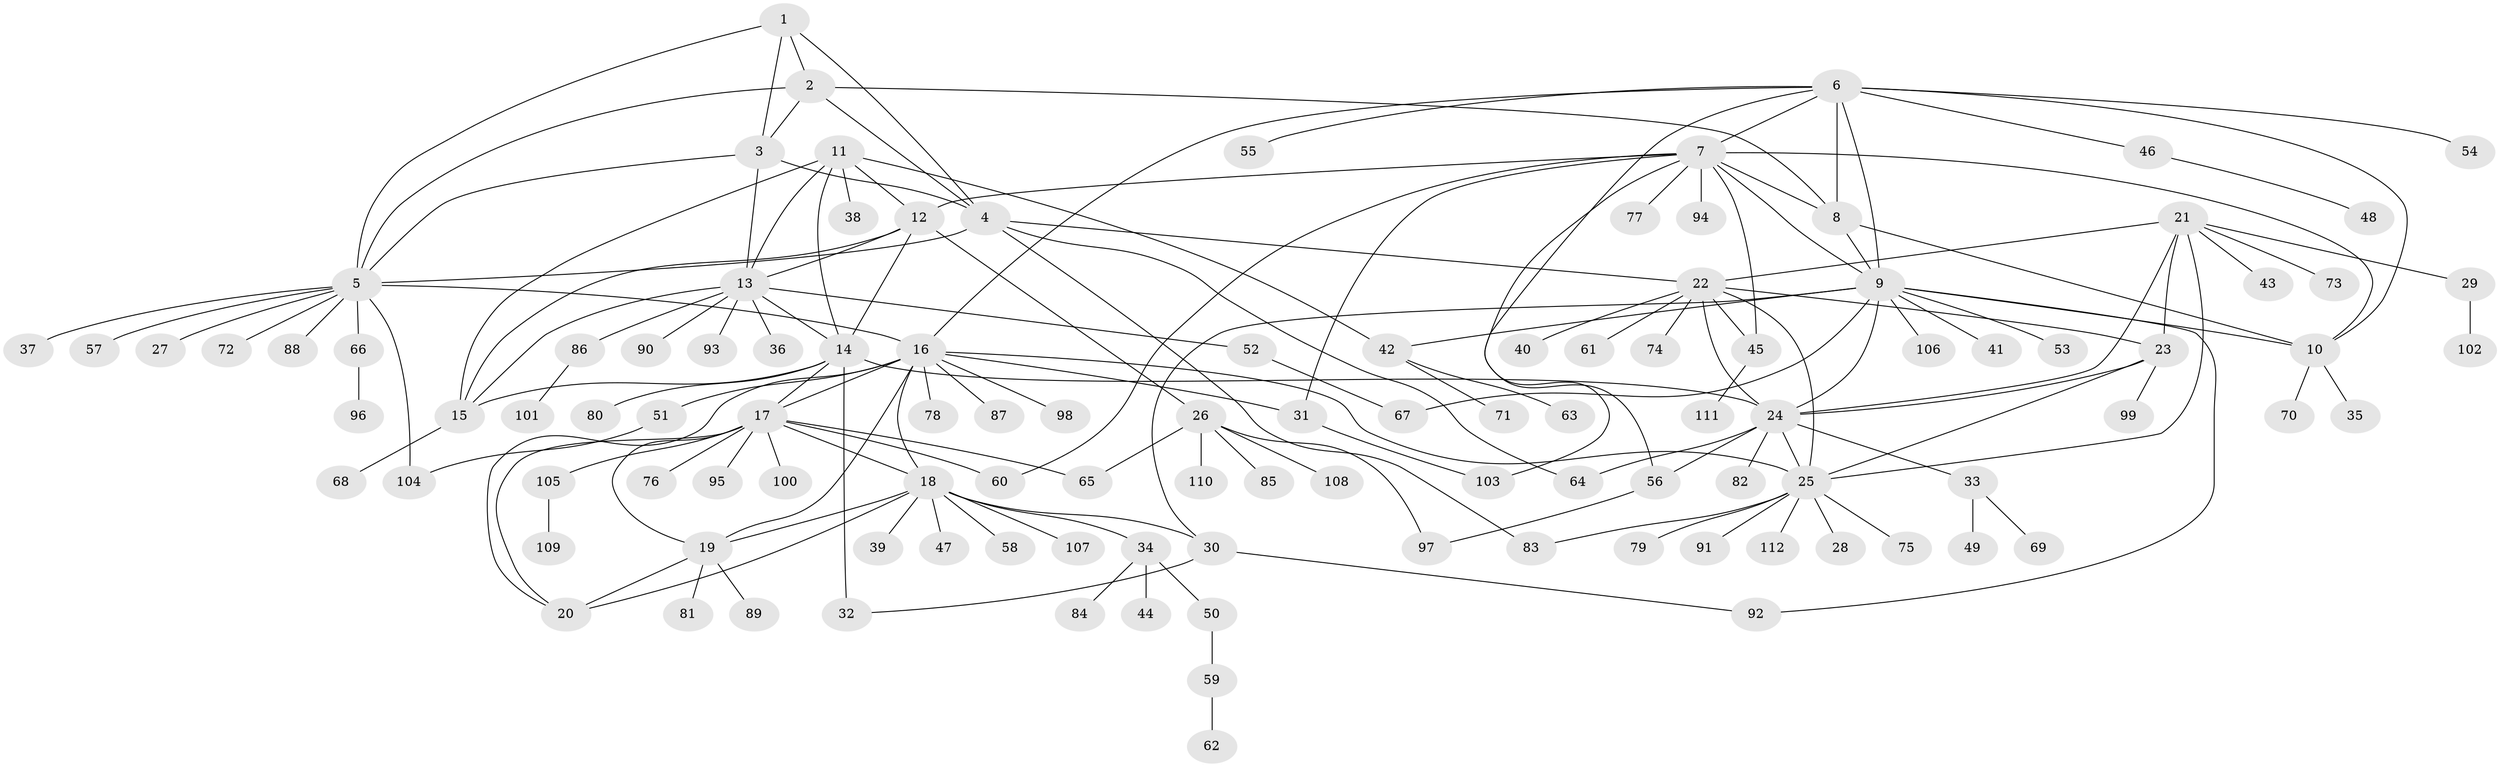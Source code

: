 // coarse degree distribution, {4: 0.07352941176470588, 5: 0.04411764705882353, 9: 0.04411764705882353, 6: 0.04411764705882353, 10: 0.014705882352941176, 1: 0.45588235294117646, 8: 0.058823529411764705, 3: 0.058823529411764705, 2: 0.16176470588235295, 7: 0.029411764705882353, 13: 0.014705882352941176}
// Generated by graph-tools (version 1.1) at 2025/37/03/04/25 23:37:46]
// undirected, 112 vertices, 162 edges
graph export_dot {
  node [color=gray90,style=filled];
  1;
  2;
  3;
  4;
  5;
  6;
  7;
  8;
  9;
  10;
  11;
  12;
  13;
  14;
  15;
  16;
  17;
  18;
  19;
  20;
  21;
  22;
  23;
  24;
  25;
  26;
  27;
  28;
  29;
  30;
  31;
  32;
  33;
  34;
  35;
  36;
  37;
  38;
  39;
  40;
  41;
  42;
  43;
  44;
  45;
  46;
  47;
  48;
  49;
  50;
  51;
  52;
  53;
  54;
  55;
  56;
  57;
  58;
  59;
  60;
  61;
  62;
  63;
  64;
  65;
  66;
  67;
  68;
  69;
  70;
  71;
  72;
  73;
  74;
  75;
  76;
  77;
  78;
  79;
  80;
  81;
  82;
  83;
  84;
  85;
  86;
  87;
  88;
  89;
  90;
  91;
  92;
  93;
  94;
  95;
  96;
  97;
  98;
  99;
  100;
  101;
  102;
  103;
  104;
  105;
  106;
  107;
  108;
  109;
  110;
  111;
  112;
  1 -- 2;
  1 -- 3;
  1 -- 4;
  1 -- 5;
  2 -- 3;
  2 -- 4;
  2 -- 5;
  2 -- 8;
  3 -- 4;
  3 -- 5;
  3 -- 13;
  4 -- 5;
  4 -- 22;
  4 -- 64;
  4 -- 83;
  5 -- 16;
  5 -- 27;
  5 -- 37;
  5 -- 57;
  5 -- 66;
  5 -- 72;
  5 -- 88;
  5 -- 104;
  6 -- 7;
  6 -- 8;
  6 -- 9;
  6 -- 10;
  6 -- 16;
  6 -- 46;
  6 -- 54;
  6 -- 55;
  6 -- 56;
  7 -- 8;
  7 -- 9;
  7 -- 10;
  7 -- 12;
  7 -- 31;
  7 -- 45;
  7 -- 60;
  7 -- 77;
  7 -- 94;
  7 -- 103;
  8 -- 9;
  8 -- 10;
  9 -- 10;
  9 -- 24;
  9 -- 30;
  9 -- 41;
  9 -- 42;
  9 -- 53;
  9 -- 67;
  9 -- 92;
  9 -- 106;
  10 -- 35;
  10 -- 70;
  11 -- 12;
  11 -- 13;
  11 -- 14;
  11 -- 15;
  11 -- 38;
  11 -- 42;
  12 -- 13;
  12 -- 14;
  12 -- 15;
  12 -- 26;
  13 -- 14;
  13 -- 15;
  13 -- 36;
  13 -- 52;
  13 -- 86;
  13 -- 90;
  13 -- 93;
  14 -- 15;
  14 -- 17;
  14 -- 24;
  14 -- 32;
  14 -- 80;
  15 -- 68;
  16 -- 17;
  16 -- 18;
  16 -- 19;
  16 -- 20;
  16 -- 25;
  16 -- 31;
  16 -- 51;
  16 -- 78;
  16 -- 87;
  16 -- 98;
  17 -- 18;
  17 -- 19;
  17 -- 20;
  17 -- 60;
  17 -- 65;
  17 -- 76;
  17 -- 95;
  17 -- 100;
  17 -- 105;
  18 -- 19;
  18 -- 20;
  18 -- 30;
  18 -- 34;
  18 -- 39;
  18 -- 47;
  18 -- 58;
  18 -- 107;
  19 -- 20;
  19 -- 81;
  19 -- 89;
  21 -- 22;
  21 -- 23;
  21 -- 24;
  21 -- 25;
  21 -- 29;
  21 -- 43;
  21 -- 73;
  22 -- 23;
  22 -- 24;
  22 -- 25;
  22 -- 40;
  22 -- 45;
  22 -- 61;
  22 -- 74;
  23 -- 24;
  23 -- 25;
  23 -- 99;
  24 -- 25;
  24 -- 33;
  24 -- 56;
  24 -- 64;
  24 -- 82;
  25 -- 28;
  25 -- 75;
  25 -- 79;
  25 -- 83;
  25 -- 91;
  25 -- 112;
  26 -- 65;
  26 -- 85;
  26 -- 97;
  26 -- 108;
  26 -- 110;
  29 -- 102;
  30 -- 32;
  30 -- 92;
  31 -- 103;
  33 -- 49;
  33 -- 69;
  34 -- 44;
  34 -- 50;
  34 -- 84;
  42 -- 63;
  42 -- 71;
  45 -- 111;
  46 -- 48;
  50 -- 59;
  51 -- 104;
  52 -- 67;
  56 -- 97;
  59 -- 62;
  66 -- 96;
  86 -- 101;
  105 -- 109;
}
